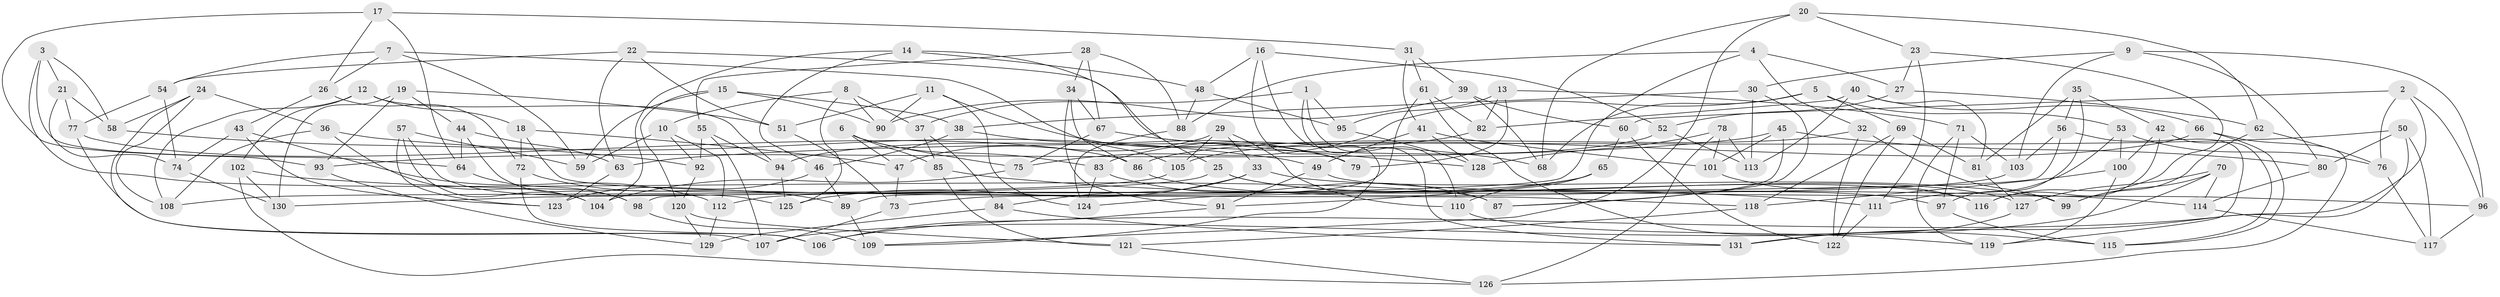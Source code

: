 // Generated by graph-tools (version 1.1) at 2025/16/03/09/25 04:16:24]
// undirected, 131 vertices, 262 edges
graph export_dot {
graph [start="1"]
  node [color=gray90,style=filled];
  1;
  2;
  3;
  4;
  5;
  6;
  7;
  8;
  9;
  10;
  11;
  12;
  13;
  14;
  15;
  16;
  17;
  18;
  19;
  20;
  21;
  22;
  23;
  24;
  25;
  26;
  27;
  28;
  29;
  30;
  31;
  32;
  33;
  34;
  35;
  36;
  37;
  38;
  39;
  40;
  41;
  42;
  43;
  44;
  45;
  46;
  47;
  48;
  49;
  50;
  51;
  52;
  53;
  54;
  55;
  56;
  57;
  58;
  59;
  60;
  61;
  62;
  63;
  64;
  65;
  66;
  67;
  68;
  69;
  70;
  71;
  72;
  73;
  74;
  75;
  76;
  77;
  78;
  79;
  80;
  81;
  82;
  83;
  84;
  85;
  86;
  87;
  88;
  89;
  90;
  91;
  92;
  93;
  94;
  95;
  96;
  97;
  98;
  99;
  100;
  101;
  102;
  103;
  104;
  105;
  106;
  107;
  108;
  109;
  110;
  111;
  112;
  113;
  114;
  115;
  116;
  117;
  118;
  119;
  120;
  121;
  122;
  123;
  124;
  125;
  126;
  127;
  128;
  129;
  130;
  131;
  1 -- 37;
  1 -- 110;
  1 -- 131;
  1 -- 95;
  2 -- 106;
  2 -- 96;
  2 -- 60;
  2 -- 76;
  3 -- 21;
  3 -- 64;
  3 -- 58;
  3 -- 87;
  4 -- 88;
  4 -- 27;
  4 -- 73;
  4 -- 32;
  5 -- 68;
  5 -- 53;
  5 -- 75;
  5 -- 69;
  6 -- 47;
  6 -- 85;
  6 -- 83;
  6 -- 75;
  7 -- 54;
  7 -- 105;
  7 -- 59;
  7 -- 26;
  8 -- 90;
  8 -- 37;
  8 -- 125;
  8 -- 10;
  9 -- 30;
  9 -- 96;
  9 -- 80;
  9 -- 103;
  10 -- 59;
  10 -- 112;
  10 -- 92;
  11 -- 124;
  11 -- 79;
  11 -- 90;
  11 -- 51;
  12 -- 94;
  12 -- 102;
  12 -- 108;
  12 -- 18;
  13 -- 95;
  13 -- 79;
  13 -- 82;
  13 -- 71;
  14 -- 104;
  14 -- 25;
  14 -- 46;
  14 -- 48;
  15 -- 59;
  15 -- 38;
  15 -- 120;
  15 -- 90;
  16 -- 52;
  16 -- 48;
  16 -- 79;
  16 -- 109;
  17 -- 26;
  17 -- 64;
  17 -- 93;
  17 -- 31;
  18 -- 47;
  18 -- 118;
  18 -- 72;
  19 -- 130;
  19 -- 93;
  19 -- 51;
  19 -- 44;
  20 -- 109;
  20 -- 23;
  20 -- 68;
  20 -- 62;
  21 -- 74;
  21 -- 58;
  21 -- 77;
  22 -- 51;
  22 -- 128;
  22 -- 54;
  22 -- 63;
  23 -- 27;
  23 -- 111;
  23 -- 116;
  24 -- 108;
  24 -- 58;
  24 -- 107;
  24 -- 36;
  25 -- 127;
  25 -- 130;
  25 -- 116;
  26 -- 72;
  26 -- 43;
  27 -- 62;
  27 -- 52;
  28 -- 67;
  28 -- 88;
  28 -- 34;
  28 -- 55;
  29 -- 105;
  29 -- 110;
  29 -- 47;
  29 -- 33;
  30 -- 113;
  30 -- 87;
  30 -- 38;
  31 -- 61;
  31 -- 41;
  31 -- 39;
  32 -- 99;
  32 -- 122;
  32 -- 86;
  33 -- 99;
  33 -- 125;
  33 -- 84;
  34 -- 91;
  34 -- 86;
  34 -- 67;
  35 -- 81;
  35 -- 42;
  35 -- 56;
  35 -- 97;
  36 -- 108;
  36 -- 49;
  36 -- 104;
  37 -- 85;
  37 -- 84;
  38 -- 79;
  38 -- 46;
  39 -- 68;
  39 -- 60;
  39 -- 90;
  40 -- 113;
  40 -- 81;
  40 -- 66;
  40 -- 82;
  41 -- 101;
  41 -- 128;
  41 -- 49;
  42 -- 100;
  42 -- 115;
  42 -- 116;
  43 -- 74;
  43 -- 112;
  43 -- 123;
  44 -- 63;
  44 -- 64;
  44 -- 98;
  45 -- 87;
  45 -- 93;
  45 -- 101;
  45 -- 80;
  46 -- 123;
  46 -- 89;
  47 -- 73;
  48 -- 88;
  48 -- 95;
  49 -- 91;
  49 -- 96;
  50 -- 117;
  50 -- 63;
  50 -- 80;
  50 -- 131;
  51 -- 73;
  52 -- 94;
  52 -- 113;
  53 -- 76;
  53 -- 100;
  53 -- 111;
  54 -- 74;
  54 -- 77;
  55 -- 94;
  55 -- 92;
  55 -- 107;
  56 -- 103;
  56 -- 98;
  56 -- 119;
  57 -- 59;
  57 -- 125;
  57 -- 123;
  57 -- 104;
  58 -- 92;
  60 -- 122;
  60 -- 65;
  61 -- 115;
  61 -- 82;
  61 -- 89;
  62 -- 76;
  62 -- 99;
  63 -- 123;
  64 -- 98;
  65 -- 124;
  65 -- 110;
  65 -- 91;
  66 -- 115;
  66 -- 126;
  66 -- 105;
  67 -- 75;
  67 -- 68;
  69 -- 81;
  69 -- 122;
  69 -- 118;
  70 -- 107;
  70 -- 114;
  70 -- 99;
  70 -- 127;
  71 -- 97;
  71 -- 119;
  71 -- 103;
  72 -- 89;
  72 -- 106;
  73 -- 107;
  74 -- 130;
  75 -- 104;
  76 -- 117;
  77 -- 86;
  77 -- 106;
  78 -- 101;
  78 -- 126;
  78 -- 113;
  78 -- 128;
  80 -- 114;
  81 -- 127;
  82 -- 83;
  83 -- 124;
  83 -- 87;
  84 -- 131;
  84 -- 129;
  85 -- 111;
  85 -- 121;
  86 -- 97;
  88 -- 124;
  89 -- 109;
  91 -- 106;
  92 -- 120;
  93 -- 129;
  94 -- 125;
  95 -- 128;
  96 -- 117;
  97 -- 115;
  98 -- 109;
  100 -- 119;
  100 -- 118;
  101 -- 116;
  102 -- 126;
  102 -- 130;
  102 -- 114;
  103 -- 112;
  105 -- 108;
  110 -- 119;
  111 -- 122;
  112 -- 129;
  114 -- 117;
  118 -- 121;
  120 -- 121;
  120 -- 129;
  121 -- 126;
  127 -- 131;
}
